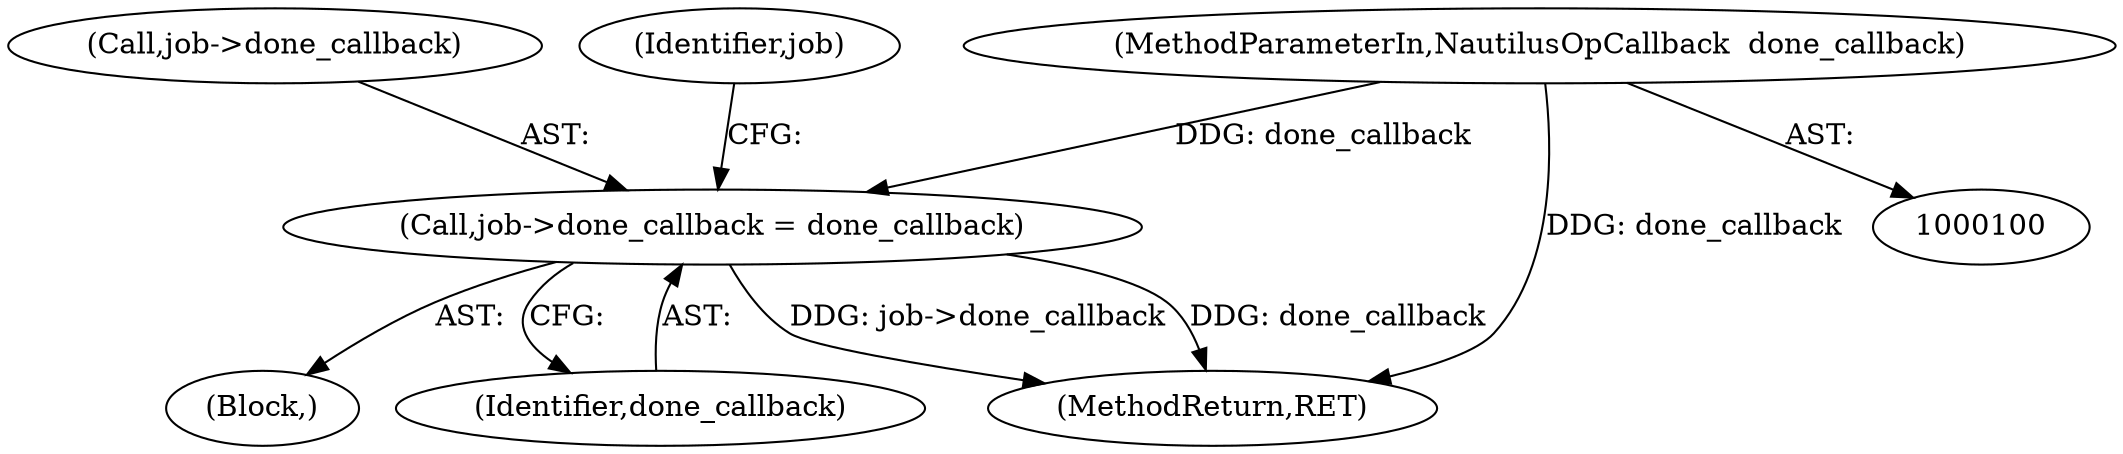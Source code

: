 digraph "0_nautilus_1630f53481f445ada0a455e9979236d31a8d3bb0_4@pointer" {
"1000125" [label="(Call,job->done_callback = done_callback)"];
"1000104" [label="(MethodParameterIn,NautilusOpCallback  done_callback)"];
"1000106" [label="(Block,)"];
"1000125" [label="(Call,job->done_callback = done_callback)"];
"1000126" [label="(Call,job->done_callback)"];
"1000104" [label="(MethodParameterIn,NautilusOpCallback  done_callback)"];
"1000132" [label="(Identifier,job)"];
"1000129" [label="(Identifier,done_callback)"];
"1000151" [label="(MethodReturn,RET)"];
"1000125" -> "1000106"  [label="AST: "];
"1000125" -> "1000129"  [label="CFG: "];
"1000126" -> "1000125"  [label="AST: "];
"1000129" -> "1000125"  [label="AST: "];
"1000132" -> "1000125"  [label="CFG: "];
"1000125" -> "1000151"  [label="DDG: job->done_callback"];
"1000125" -> "1000151"  [label="DDG: done_callback"];
"1000104" -> "1000125"  [label="DDG: done_callback"];
"1000104" -> "1000100"  [label="AST: "];
"1000104" -> "1000151"  [label="DDG: done_callback"];
}
